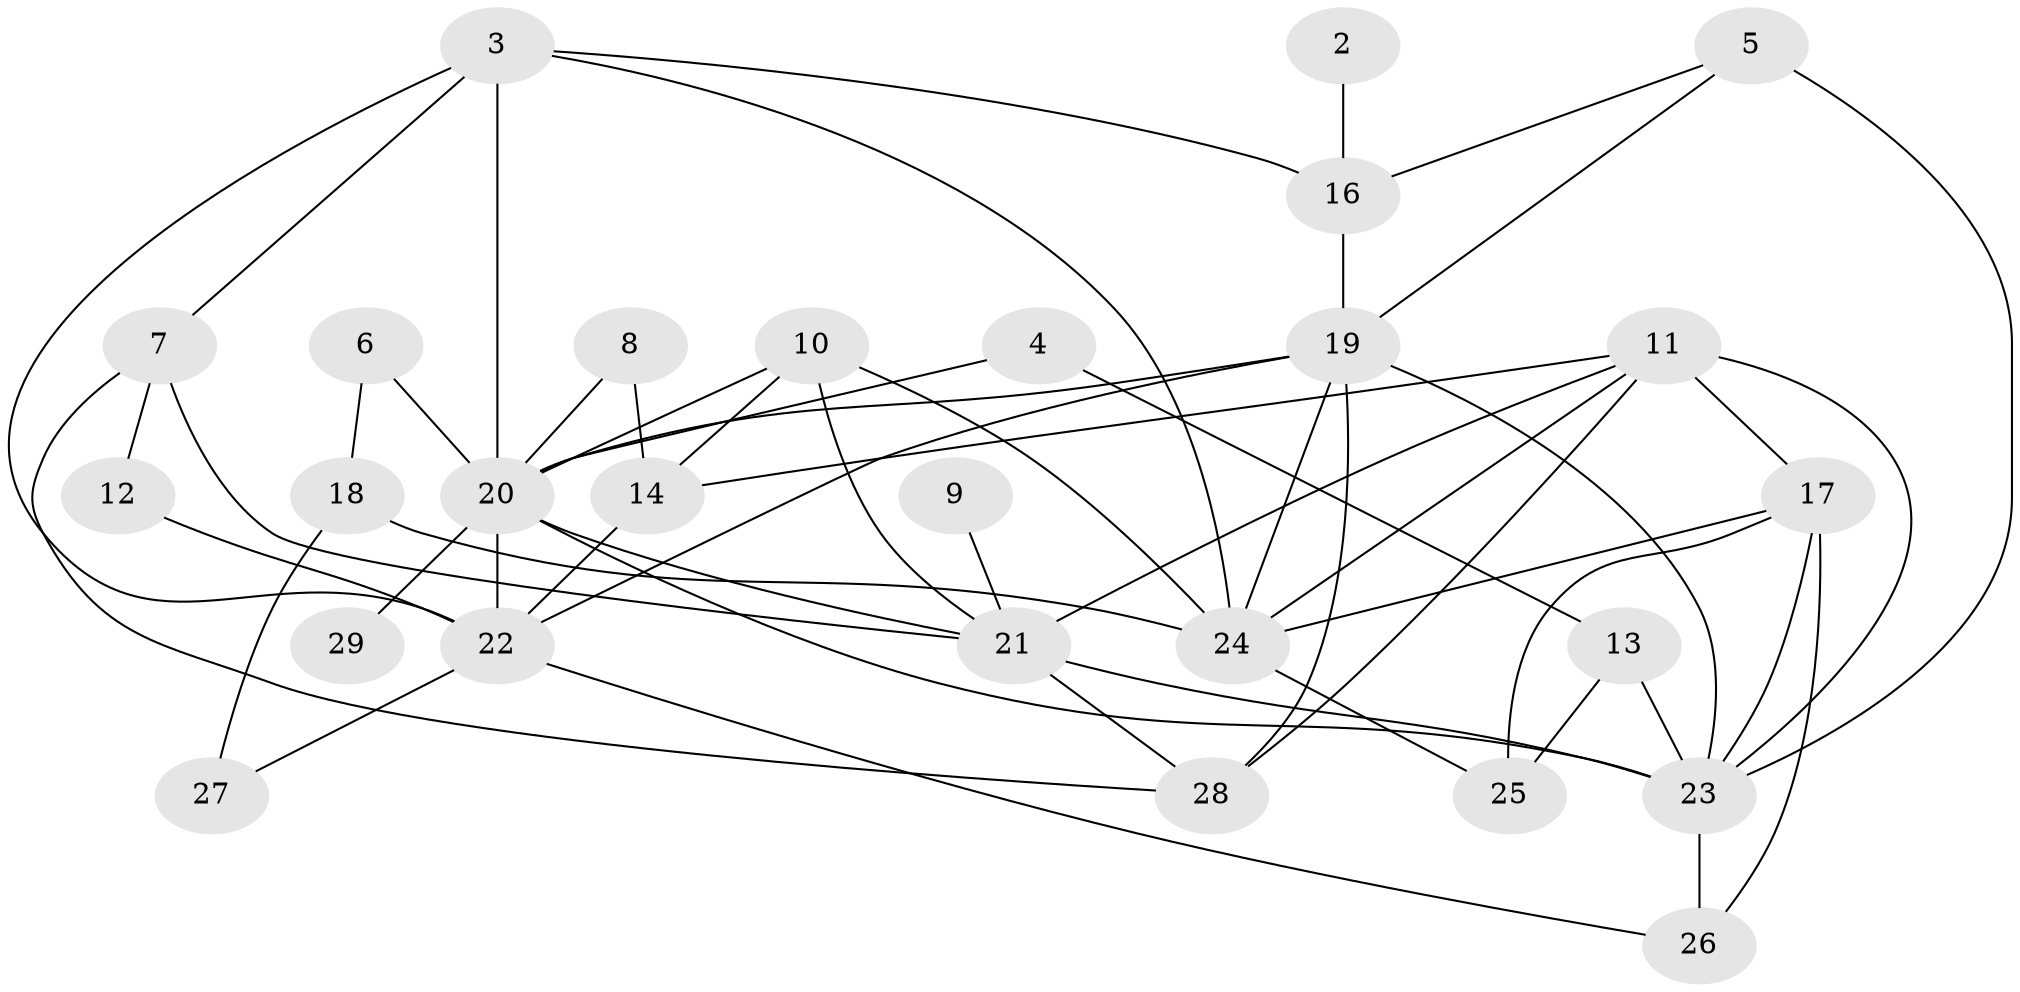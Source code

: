 // original degree distribution, {0: 0.034482758620689655, 4: 0.22413793103448276, 1: 0.10344827586206896, 3: 0.20689655172413793, 5: 0.1206896551724138, 2: 0.22413793103448276, 6: 0.05172413793103448, 8: 0.017241379310344827, 7: 0.017241379310344827}
// Generated by graph-tools (version 1.1) at 2025/25/03/09/25 03:25:14]
// undirected, 27 vertices, 55 edges
graph export_dot {
graph [start="1"]
  node [color=gray90,style=filled];
  2;
  3;
  4;
  5;
  6;
  7;
  8;
  9;
  10;
  11;
  12;
  13;
  14;
  16;
  17;
  18;
  19;
  20;
  21;
  22;
  23;
  24;
  25;
  26;
  27;
  28;
  29;
  2 -- 16 [weight=1.0];
  3 -- 7 [weight=1.0];
  3 -- 16 [weight=1.0];
  3 -- 20 [weight=2.0];
  3 -- 22 [weight=1.0];
  3 -- 24 [weight=1.0];
  4 -- 13 [weight=1.0];
  4 -- 20 [weight=1.0];
  5 -- 16 [weight=1.0];
  5 -- 19 [weight=1.0];
  5 -- 23 [weight=2.0];
  6 -- 18 [weight=1.0];
  6 -- 20 [weight=1.0];
  7 -- 12 [weight=1.0];
  7 -- 21 [weight=1.0];
  7 -- 28 [weight=1.0];
  8 -- 14 [weight=1.0];
  8 -- 20 [weight=1.0];
  9 -- 21 [weight=1.0];
  10 -- 14 [weight=1.0];
  10 -- 20 [weight=1.0];
  10 -- 21 [weight=1.0];
  10 -- 24 [weight=1.0];
  11 -- 14 [weight=1.0];
  11 -- 17 [weight=1.0];
  11 -- 21 [weight=1.0];
  11 -- 23 [weight=1.0];
  11 -- 24 [weight=1.0];
  11 -- 28 [weight=1.0];
  12 -- 22 [weight=2.0];
  13 -- 23 [weight=1.0];
  13 -- 25 [weight=1.0];
  14 -- 22 [weight=1.0];
  16 -- 19 [weight=1.0];
  17 -- 23 [weight=1.0];
  17 -- 24 [weight=1.0];
  17 -- 25 [weight=1.0];
  17 -- 26 [weight=1.0];
  18 -- 24 [weight=2.0];
  18 -- 27 [weight=1.0];
  19 -- 20 [weight=1.0];
  19 -- 22 [weight=2.0];
  19 -- 23 [weight=1.0];
  19 -- 24 [weight=1.0];
  19 -- 28 [weight=1.0];
  20 -- 21 [weight=1.0];
  20 -- 22 [weight=3.0];
  20 -- 23 [weight=2.0];
  20 -- 29 [weight=2.0];
  21 -- 23 [weight=2.0];
  21 -- 28 [weight=1.0];
  22 -- 26 [weight=1.0];
  22 -- 27 [weight=1.0];
  23 -- 26 [weight=1.0];
  24 -- 25 [weight=1.0];
}

